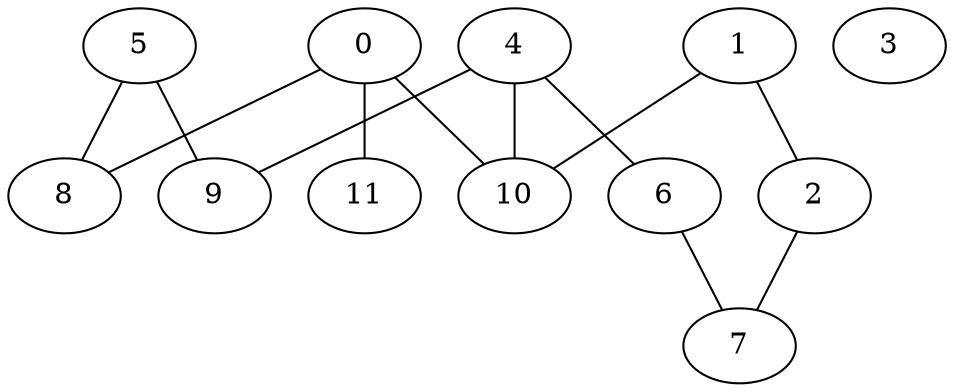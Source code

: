 graph "sampletest150-mod1_image20.bmp" {
	0	 [type=intersection,
		x=350,
		y=313];
	8	 [type=intersection,
		x=165,
		y=302];
	0 -- 8	 [angle0="297.41",
		angle1="283.93",
		frequency=2,
		type0=arc,
		type1=arc];
	10	 [type=intersection,
		x=374,
		y=346];
	0 -- 10	 [angle0=".94",
		frequency=1,
		type0=line];
	11	 [type=endpoint,
		x=418,
		y=386];
	0 -- 11	 [angle0=".82",
		frequency=1,
		type0=line];
	1	 [type=corner,
		x=464,
		y=365];
	2	 [type=corner,
		x=444,
		y=461];
	1 -- 2	 [angle0="-1.37",
		frequency=1,
		type0=line];
	1 -- 10	 [angle0=".21",
		frequency=1,
		type0=line];
	7	 [type=corner,
		x=76,
		y=435];
	2 -- 7	 [angle0=".07",
		frequency=1,
		type0=line];
	3	 [type=circle,
		x=252,
		y=188];
	4	 [type=intersection,
		x=174,
		y=359];
	6	 [type=corner,
		x=70,
		y=350];
	4 -- 6	 [angle0=".09",
		frequency=1,
		type0=line];
	9	 [type=corner,
		x=164,
		y=332];
	4 -- 9	 [angle0="1.22",
		frequency=1,
		type0=line];
	4 -- 10	 [angle0="-.06",
		frequency=1,
		type0=line];
	5	 [type=corner,
		x=149,
		y=306];
	5 -- 8	 [angle0="-.24",
		frequency=1,
		type0=line];
	5 -- 9	 [angle0="1.05",
		frequency=1,
		type0=line];
	6 -- 7	 [angle0="1.50",
		frequency=1,
		type0=line];
}
